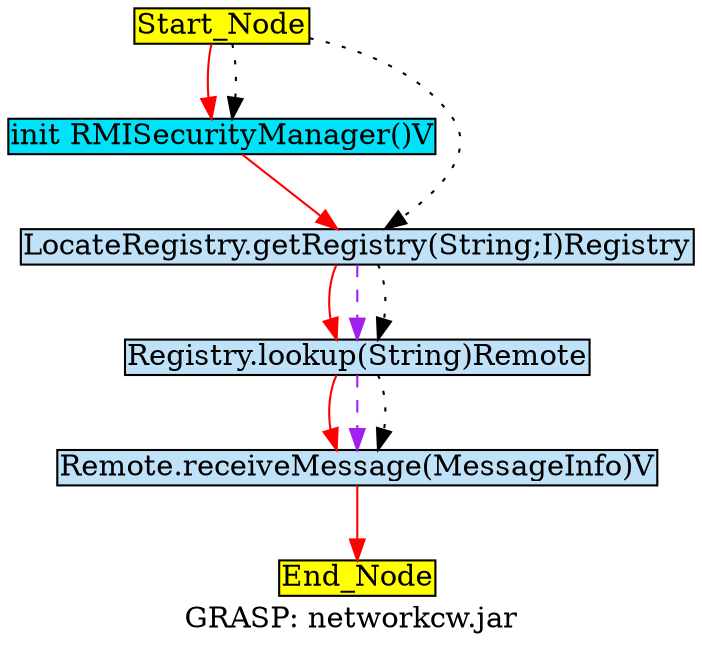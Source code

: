 digraph G {
	graph[label="GRASP: networkcw.jar"];	node[style=filled,fillcolor ="white",shape=box,margin=0.02,width=0,height=0];
	"Start_Node"[fillcolor ="yellow",style="filled" ];
	"Start_Node"[fillcolor ="yellow",style="filled" ];
	"init RMISecurityManager()V"[fillcolor ="#00e2f8",style="filled" ];
	"Registry.lookup(String)Remote"[fillcolor ="#c0e2f8",style="filled" ];
	"LocateRegistry.getRegistry(String;I)Registry"[fillcolor ="#c0e2f8",style="filled" ];
	"Remote.receiveMessage(MessageInfo)V"[fillcolor ="#c0e2f8",style="filled" ];
	"End_Node"[fillcolor ="yellow",style="filled" ];
	"Start_Node" -> "init RMISecurityManager()V"[color="red",style=solid];
	"Start_Node" -> "init RMISecurityManager()V"[color="black",style=dotted];
	"Start_Node" -> "LocateRegistry.getRegistry(String;I)Registry"[color="black",style=dotted];
	"init RMISecurityManager()V" -> "LocateRegistry.getRegistry(String;I)Registry"[color="red",style=solid];
	"Registry.lookup(String)Remote" -> "Remote.receiveMessage(MessageInfo)V"[color="red",style=solid];
	"Registry.lookup(String)Remote" -> "Remote.receiveMessage(MessageInfo)V"[color="purple",style=dashed];
	"Registry.lookup(String)Remote" -> "Remote.receiveMessage(MessageInfo)V"[color="black",style=dotted];
	"LocateRegistry.getRegistry(String;I)Registry" -> "Registry.lookup(String)Remote"[color="red",style=solid];
	"LocateRegistry.getRegistry(String;I)Registry" -> "Registry.lookup(String)Remote"[color="purple",style=dashed];
	"LocateRegistry.getRegistry(String;I)Registry" -> "Registry.lookup(String)Remote"[color="black",style=dotted];
	"Remote.receiveMessage(MessageInfo)V" -> "End_Node"[color="red",style=solid];
}
